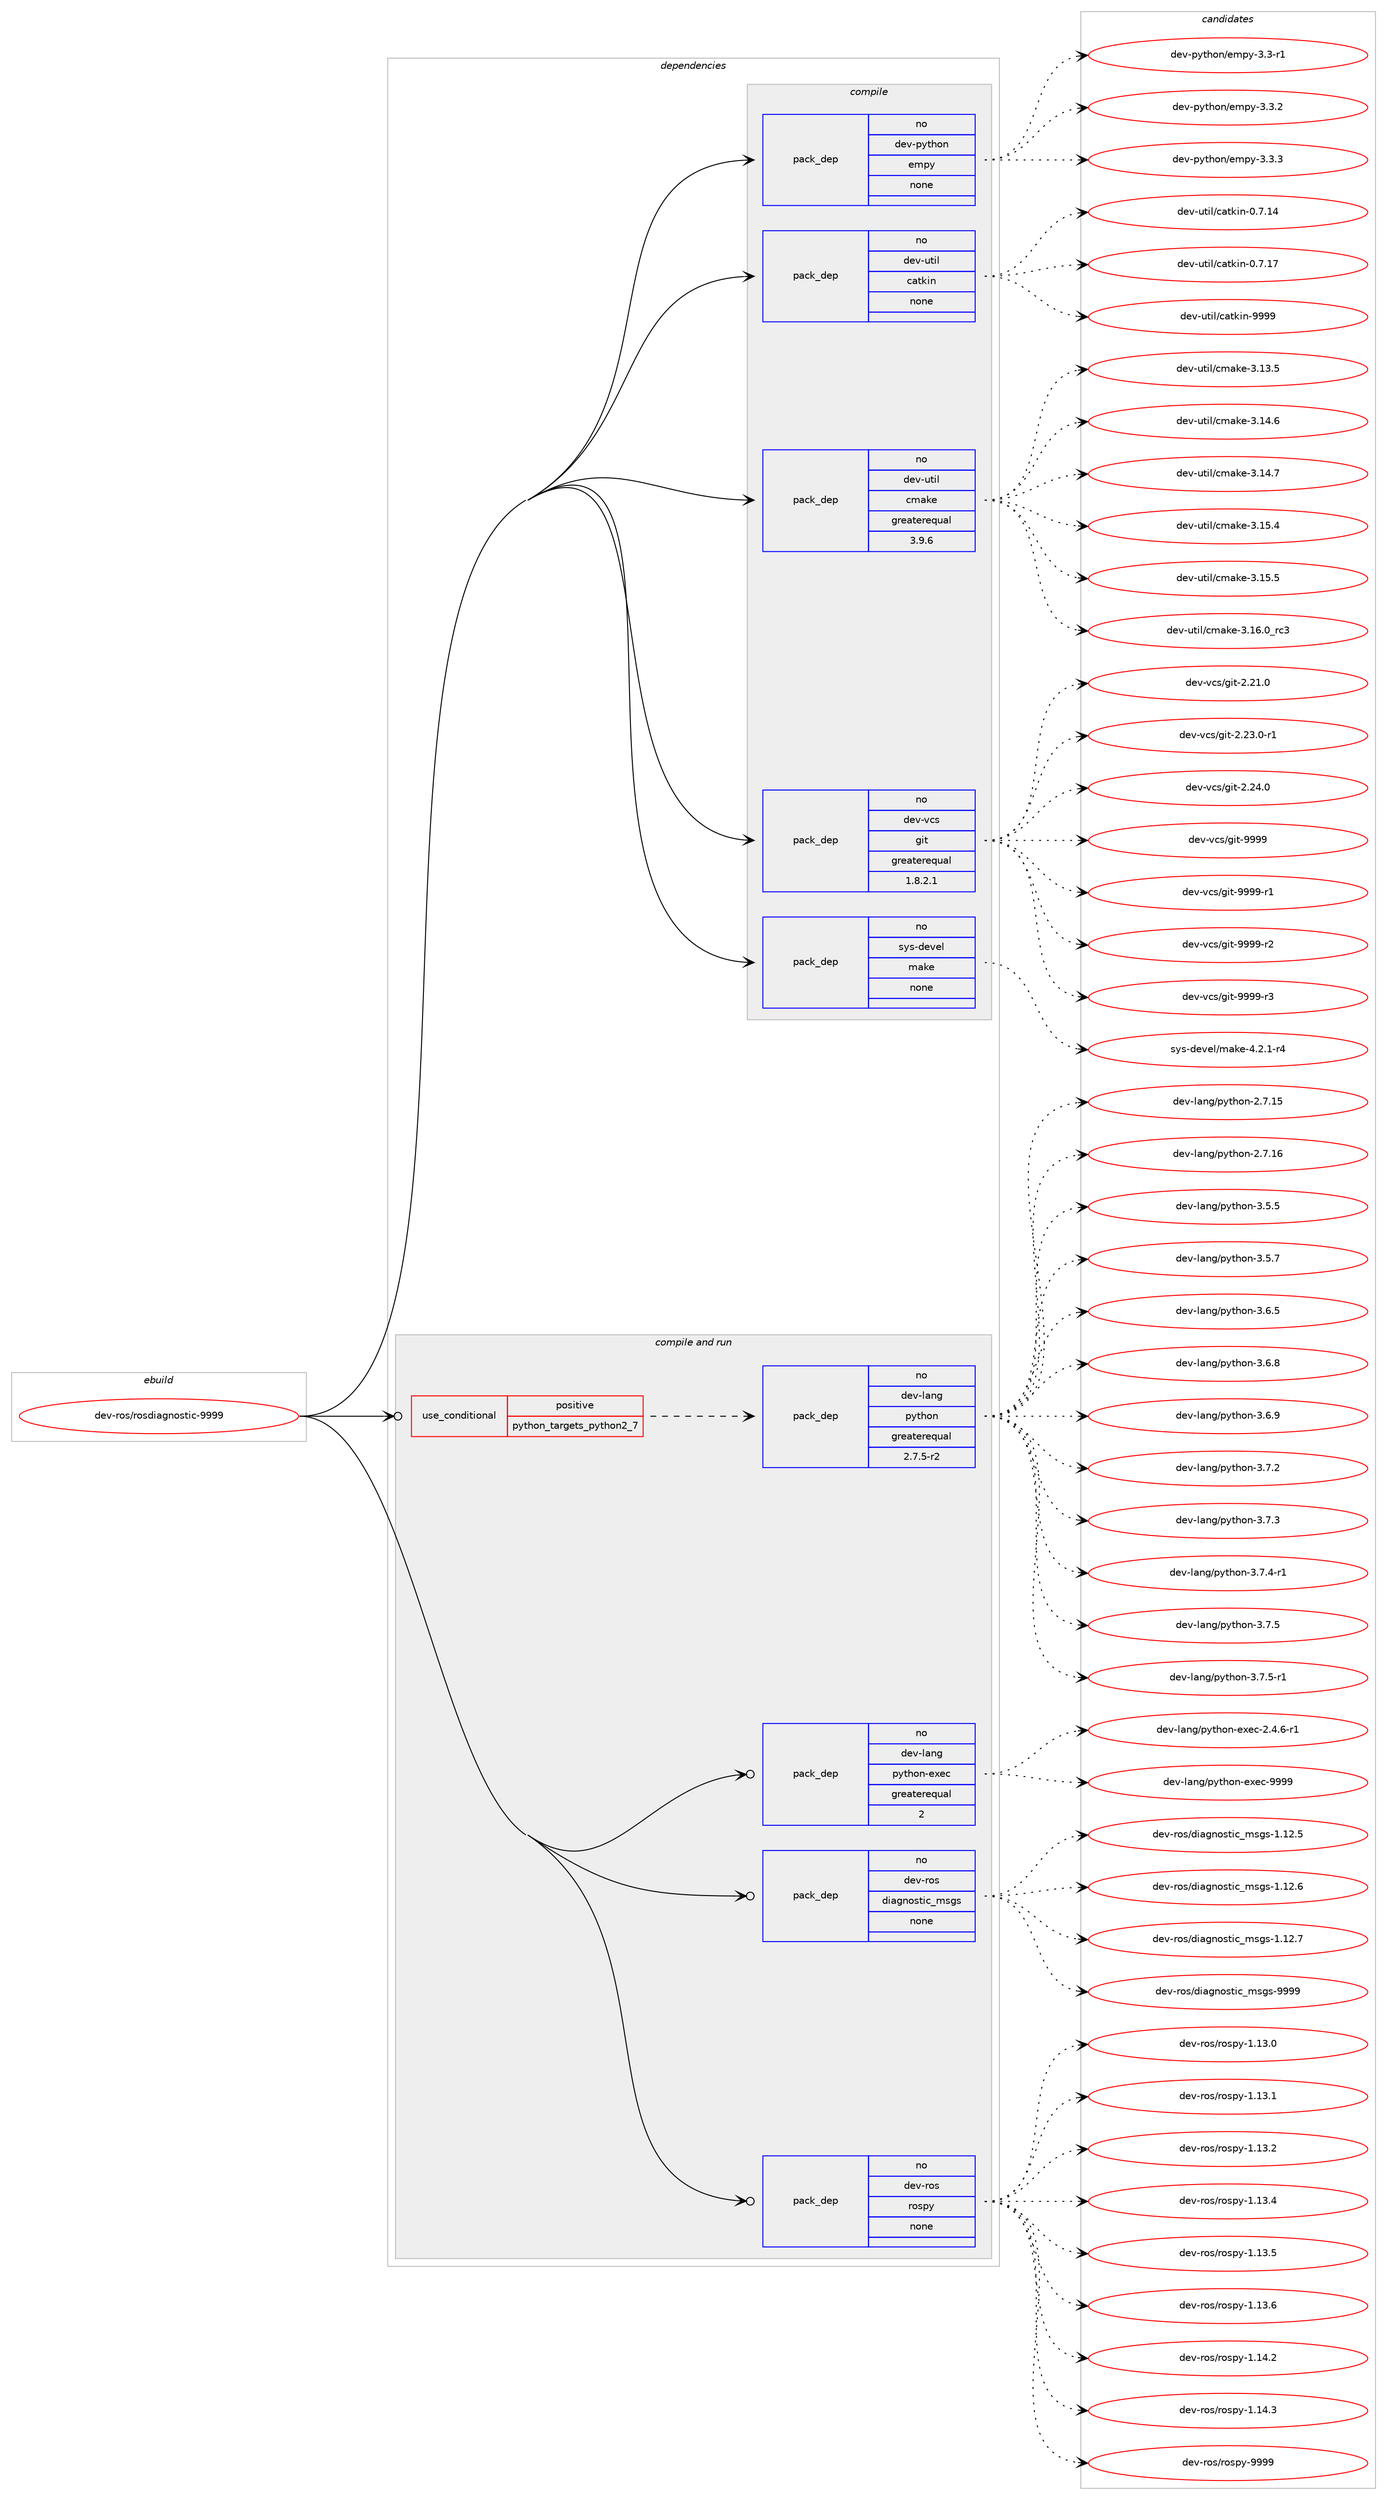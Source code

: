 digraph prolog {

# *************
# Graph options
# *************

newrank=true;
concentrate=true;
compound=true;
graph [rankdir=LR,fontname=Helvetica,fontsize=10,ranksep=1.5];#, ranksep=2.5, nodesep=0.2];
edge  [arrowhead=vee];
node  [fontname=Helvetica,fontsize=10];

# **********
# The ebuild
# **********

subgraph cluster_leftcol {
color=gray;
rank=same;
label=<<i>ebuild</i>>;
id [label="dev-ros/rosdiagnostic-9999", color=red, width=4, href="../dev-ros/rosdiagnostic-9999.svg"];
}

# ****************
# The dependencies
# ****************

subgraph cluster_midcol {
color=gray;
label=<<i>dependencies</i>>;
subgraph cluster_compile {
fillcolor="#eeeeee";
style=filled;
label=<<i>compile</i>>;
subgraph pack494806 {
dependency661365 [label=<<TABLE BORDER="0" CELLBORDER="1" CELLSPACING="0" CELLPADDING="4" WIDTH="220"><TR><TD ROWSPAN="6" CELLPADDING="30">pack_dep</TD></TR><TR><TD WIDTH="110">no</TD></TR><TR><TD>dev-python</TD></TR><TR><TD>empy</TD></TR><TR><TD>none</TD></TR><TR><TD></TD></TR></TABLE>>, shape=none, color=blue];
}
id:e -> dependency661365:w [weight=20,style="solid",arrowhead="vee"];
subgraph pack494807 {
dependency661366 [label=<<TABLE BORDER="0" CELLBORDER="1" CELLSPACING="0" CELLPADDING="4" WIDTH="220"><TR><TD ROWSPAN="6" CELLPADDING="30">pack_dep</TD></TR><TR><TD WIDTH="110">no</TD></TR><TR><TD>dev-util</TD></TR><TR><TD>catkin</TD></TR><TR><TD>none</TD></TR><TR><TD></TD></TR></TABLE>>, shape=none, color=blue];
}
id:e -> dependency661366:w [weight=20,style="solid",arrowhead="vee"];
subgraph pack494808 {
dependency661367 [label=<<TABLE BORDER="0" CELLBORDER="1" CELLSPACING="0" CELLPADDING="4" WIDTH="220"><TR><TD ROWSPAN="6" CELLPADDING="30">pack_dep</TD></TR><TR><TD WIDTH="110">no</TD></TR><TR><TD>dev-util</TD></TR><TR><TD>cmake</TD></TR><TR><TD>greaterequal</TD></TR><TR><TD>3.9.6</TD></TR></TABLE>>, shape=none, color=blue];
}
id:e -> dependency661367:w [weight=20,style="solid",arrowhead="vee"];
subgraph pack494809 {
dependency661368 [label=<<TABLE BORDER="0" CELLBORDER="1" CELLSPACING="0" CELLPADDING="4" WIDTH="220"><TR><TD ROWSPAN="6" CELLPADDING="30">pack_dep</TD></TR><TR><TD WIDTH="110">no</TD></TR><TR><TD>dev-vcs</TD></TR><TR><TD>git</TD></TR><TR><TD>greaterequal</TD></TR><TR><TD>1.8.2.1</TD></TR></TABLE>>, shape=none, color=blue];
}
id:e -> dependency661368:w [weight=20,style="solid",arrowhead="vee"];
subgraph pack494810 {
dependency661369 [label=<<TABLE BORDER="0" CELLBORDER="1" CELLSPACING="0" CELLPADDING="4" WIDTH="220"><TR><TD ROWSPAN="6" CELLPADDING="30">pack_dep</TD></TR><TR><TD WIDTH="110">no</TD></TR><TR><TD>sys-devel</TD></TR><TR><TD>make</TD></TR><TR><TD>none</TD></TR><TR><TD></TD></TR></TABLE>>, shape=none, color=blue];
}
id:e -> dependency661369:w [weight=20,style="solid",arrowhead="vee"];
}
subgraph cluster_compileandrun {
fillcolor="#eeeeee";
style=filled;
label=<<i>compile and run</i>>;
subgraph cond154653 {
dependency661370 [label=<<TABLE BORDER="0" CELLBORDER="1" CELLSPACING="0" CELLPADDING="4"><TR><TD ROWSPAN="3" CELLPADDING="10">use_conditional</TD></TR><TR><TD>positive</TD></TR><TR><TD>python_targets_python2_7</TD></TR></TABLE>>, shape=none, color=red];
subgraph pack494811 {
dependency661371 [label=<<TABLE BORDER="0" CELLBORDER="1" CELLSPACING="0" CELLPADDING="4" WIDTH="220"><TR><TD ROWSPAN="6" CELLPADDING="30">pack_dep</TD></TR><TR><TD WIDTH="110">no</TD></TR><TR><TD>dev-lang</TD></TR><TR><TD>python</TD></TR><TR><TD>greaterequal</TD></TR><TR><TD>2.7.5-r2</TD></TR></TABLE>>, shape=none, color=blue];
}
dependency661370:e -> dependency661371:w [weight=20,style="dashed",arrowhead="vee"];
}
id:e -> dependency661370:w [weight=20,style="solid",arrowhead="odotvee"];
subgraph pack494812 {
dependency661372 [label=<<TABLE BORDER="0" CELLBORDER="1" CELLSPACING="0" CELLPADDING="4" WIDTH="220"><TR><TD ROWSPAN="6" CELLPADDING="30">pack_dep</TD></TR><TR><TD WIDTH="110">no</TD></TR><TR><TD>dev-lang</TD></TR><TR><TD>python-exec</TD></TR><TR><TD>greaterequal</TD></TR><TR><TD>2</TD></TR></TABLE>>, shape=none, color=blue];
}
id:e -> dependency661372:w [weight=20,style="solid",arrowhead="odotvee"];
subgraph pack494813 {
dependency661373 [label=<<TABLE BORDER="0" CELLBORDER="1" CELLSPACING="0" CELLPADDING="4" WIDTH="220"><TR><TD ROWSPAN="6" CELLPADDING="30">pack_dep</TD></TR><TR><TD WIDTH="110">no</TD></TR><TR><TD>dev-ros</TD></TR><TR><TD>diagnostic_msgs</TD></TR><TR><TD>none</TD></TR><TR><TD></TD></TR></TABLE>>, shape=none, color=blue];
}
id:e -> dependency661373:w [weight=20,style="solid",arrowhead="odotvee"];
subgraph pack494814 {
dependency661374 [label=<<TABLE BORDER="0" CELLBORDER="1" CELLSPACING="0" CELLPADDING="4" WIDTH="220"><TR><TD ROWSPAN="6" CELLPADDING="30">pack_dep</TD></TR><TR><TD WIDTH="110">no</TD></TR><TR><TD>dev-ros</TD></TR><TR><TD>rospy</TD></TR><TR><TD>none</TD></TR><TR><TD></TD></TR></TABLE>>, shape=none, color=blue];
}
id:e -> dependency661374:w [weight=20,style="solid",arrowhead="odotvee"];
}
subgraph cluster_run {
fillcolor="#eeeeee";
style=filled;
label=<<i>run</i>>;
}
}

# **************
# The candidates
# **************

subgraph cluster_choices {
rank=same;
color=gray;
label=<<i>candidates</i>>;

subgraph choice494806 {
color=black;
nodesep=1;
choice1001011184511212111610411111047101109112121455146514511449 [label="dev-python/empy-3.3-r1", color=red, width=4,href="../dev-python/empy-3.3-r1.svg"];
choice1001011184511212111610411111047101109112121455146514650 [label="dev-python/empy-3.3.2", color=red, width=4,href="../dev-python/empy-3.3.2.svg"];
choice1001011184511212111610411111047101109112121455146514651 [label="dev-python/empy-3.3.3", color=red, width=4,href="../dev-python/empy-3.3.3.svg"];
dependency661365:e -> choice1001011184511212111610411111047101109112121455146514511449:w [style=dotted,weight="100"];
dependency661365:e -> choice1001011184511212111610411111047101109112121455146514650:w [style=dotted,weight="100"];
dependency661365:e -> choice1001011184511212111610411111047101109112121455146514651:w [style=dotted,weight="100"];
}
subgraph choice494807 {
color=black;
nodesep=1;
choice1001011184511711610510847999711610710511045484655464952 [label="dev-util/catkin-0.7.14", color=red, width=4,href="../dev-util/catkin-0.7.14.svg"];
choice1001011184511711610510847999711610710511045484655464955 [label="dev-util/catkin-0.7.17", color=red, width=4,href="../dev-util/catkin-0.7.17.svg"];
choice100101118451171161051084799971161071051104557575757 [label="dev-util/catkin-9999", color=red, width=4,href="../dev-util/catkin-9999.svg"];
dependency661366:e -> choice1001011184511711610510847999711610710511045484655464952:w [style=dotted,weight="100"];
dependency661366:e -> choice1001011184511711610510847999711610710511045484655464955:w [style=dotted,weight="100"];
dependency661366:e -> choice100101118451171161051084799971161071051104557575757:w [style=dotted,weight="100"];
}
subgraph choice494808 {
color=black;
nodesep=1;
choice1001011184511711610510847991099710710145514649514653 [label="dev-util/cmake-3.13.5", color=red, width=4,href="../dev-util/cmake-3.13.5.svg"];
choice1001011184511711610510847991099710710145514649524654 [label="dev-util/cmake-3.14.6", color=red, width=4,href="../dev-util/cmake-3.14.6.svg"];
choice1001011184511711610510847991099710710145514649524655 [label="dev-util/cmake-3.14.7", color=red, width=4,href="../dev-util/cmake-3.14.7.svg"];
choice1001011184511711610510847991099710710145514649534652 [label="dev-util/cmake-3.15.4", color=red, width=4,href="../dev-util/cmake-3.15.4.svg"];
choice1001011184511711610510847991099710710145514649534653 [label="dev-util/cmake-3.15.5", color=red, width=4,href="../dev-util/cmake-3.15.5.svg"];
choice1001011184511711610510847991099710710145514649544648951149951 [label="dev-util/cmake-3.16.0_rc3", color=red, width=4,href="../dev-util/cmake-3.16.0_rc3.svg"];
dependency661367:e -> choice1001011184511711610510847991099710710145514649514653:w [style=dotted,weight="100"];
dependency661367:e -> choice1001011184511711610510847991099710710145514649524654:w [style=dotted,weight="100"];
dependency661367:e -> choice1001011184511711610510847991099710710145514649524655:w [style=dotted,weight="100"];
dependency661367:e -> choice1001011184511711610510847991099710710145514649534652:w [style=dotted,weight="100"];
dependency661367:e -> choice1001011184511711610510847991099710710145514649534653:w [style=dotted,weight="100"];
dependency661367:e -> choice1001011184511711610510847991099710710145514649544648951149951:w [style=dotted,weight="100"];
}
subgraph choice494809 {
color=black;
nodesep=1;
choice10010111845118991154710310511645504650494648 [label="dev-vcs/git-2.21.0", color=red, width=4,href="../dev-vcs/git-2.21.0.svg"];
choice100101118451189911547103105116455046505146484511449 [label="dev-vcs/git-2.23.0-r1", color=red, width=4,href="../dev-vcs/git-2.23.0-r1.svg"];
choice10010111845118991154710310511645504650524648 [label="dev-vcs/git-2.24.0", color=red, width=4,href="../dev-vcs/git-2.24.0.svg"];
choice1001011184511899115471031051164557575757 [label="dev-vcs/git-9999", color=red, width=4,href="../dev-vcs/git-9999.svg"];
choice10010111845118991154710310511645575757574511449 [label="dev-vcs/git-9999-r1", color=red, width=4,href="../dev-vcs/git-9999-r1.svg"];
choice10010111845118991154710310511645575757574511450 [label="dev-vcs/git-9999-r2", color=red, width=4,href="../dev-vcs/git-9999-r2.svg"];
choice10010111845118991154710310511645575757574511451 [label="dev-vcs/git-9999-r3", color=red, width=4,href="../dev-vcs/git-9999-r3.svg"];
dependency661368:e -> choice10010111845118991154710310511645504650494648:w [style=dotted,weight="100"];
dependency661368:e -> choice100101118451189911547103105116455046505146484511449:w [style=dotted,weight="100"];
dependency661368:e -> choice10010111845118991154710310511645504650524648:w [style=dotted,weight="100"];
dependency661368:e -> choice1001011184511899115471031051164557575757:w [style=dotted,weight="100"];
dependency661368:e -> choice10010111845118991154710310511645575757574511449:w [style=dotted,weight="100"];
dependency661368:e -> choice10010111845118991154710310511645575757574511450:w [style=dotted,weight="100"];
dependency661368:e -> choice10010111845118991154710310511645575757574511451:w [style=dotted,weight="100"];
}
subgraph choice494810 {
color=black;
nodesep=1;
choice1151211154510010111810110847109971071014552465046494511452 [label="sys-devel/make-4.2.1-r4", color=red, width=4,href="../sys-devel/make-4.2.1-r4.svg"];
dependency661369:e -> choice1151211154510010111810110847109971071014552465046494511452:w [style=dotted,weight="100"];
}
subgraph choice494811 {
color=black;
nodesep=1;
choice10010111845108971101034711212111610411111045504655464953 [label="dev-lang/python-2.7.15", color=red, width=4,href="../dev-lang/python-2.7.15.svg"];
choice10010111845108971101034711212111610411111045504655464954 [label="dev-lang/python-2.7.16", color=red, width=4,href="../dev-lang/python-2.7.16.svg"];
choice100101118451089711010347112121116104111110455146534653 [label="dev-lang/python-3.5.5", color=red, width=4,href="../dev-lang/python-3.5.5.svg"];
choice100101118451089711010347112121116104111110455146534655 [label="dev-lang/python-3.5.7", color=red, width=4,href="../dev-lang/python-3.5.7.svg"];
choice100101118451089711010347112121116104111110455146544653 [label="dev-lang/python-3.6.5", color=red, width=4,href="../dev-lang/python-3.6.5.svg"];
choice100101118451089711010347112121116104111110455146544656 [label="dev-lang/python-3.6.8", color=red, width=4,href="../dev-lang/python-3.6.8.svg"];
choice100101118451089711010347112121116104111110455146544657 [label="dev-lang/python-3.6.9", color=red, width=4,href="../dev-lang/python-3.6.9.svg"];
choice100101118451089711010347112121116104111110455146554650 [label="dev-lang/python-3.7.2", color=red, width=4,href="../dev-lang/python-3.7.2.svg"];
choice100101118451089711010347112121116104111110455146554651 [label="dev-lang/python-3.7.3", color=red, width=4,href="../dev-lang/python-3.7.3.svg"];
choice1001011184510897110103471121211161041111104551465546524511449 [label="dev-lang/python-3.7.4-r1", color=red, width=4,href="../dev-lang/python-3.7.4-r1.svg"];
choice100101118451089711010347112121116104111110455146554653 [label="dev-lang/python-3.7.5", color=red, width=4,href="../dev-lang/python-3.7.5.svg"];
choice1001011184510897110103471121211161041111104551465546534511449 [label="dev-lang/python-3.7.5-r1", color=red, width=4,href="../dev-lang/python-3.7.5-r1.svg"];
dependency661371:e -> choice10010111845108971101034711212111610411111045504655464953:w [style=dotted,weight="100"];
dependency661371:e -> choice10010111845108971101034711212111610411111045504655464954:w [style=dotted,weight="100"];
dependency661371:e -> choice100101118451089711010347112121116104111110455146534653:w [style=dotted,weight="100"];
dependency661371:e -> choice100101118451089711010347112121116104111110455146534655:w [style=dotted,weight="100"];
dependency661371:e -> choice100101118451089711010347112121116104111110455146544653:w [style=dotted,weight="100"];
dependency661371:e -> choice100101118451089711010347112121116104111110455146544656:w [style=dotted,weight="100"];
dependency661371:e -> choice100101118451089711010347112121116104111110455146544657:w [style=dotted,weight="100"];
dependency661371:e -> choice100101118451089711010347112121116104111110455146554650:w [style=dotted,weight="100"];
dependency661371:e -> choice100101118451089711010347112121116104111110455146554651:w [style=dotted,weight="100"];
dependency661371:e -> choice1001011184510897110103471121211161041111104551465546524511449:w [style=dotted,weight="100"];
dependency661371:e -> choice100101118451089711010347112121116104111110455146554653:w [style=dotted,weight="100"];
dependency661371:e -> choice1001011184510897110103471121211161041111104551465546534511449:w [style=dotted,weight="100"];
}
subgraph choice494812 {
color=black;
nodesep=1;
choice10010111845108971101034711212111610411111045101120101994550465246544511449 [label="dev-lang/python-exec-2.4.6-r1", color=red, width=4,href="../dev-lang/python-exec-2.4.6-r1.svg"];
choice10010111845108971101034711212111610411111045101120101994557575757 [label="dev-lang/python-exec-9999", color=red, width=4,href="../dev-lang/python-exec-9999.svg"];
dependency661372:e -> choice10010111845108971101034711212111610411111045101120101994550465246544511449:w [style=dotted,weight="100"];
dependency661372:e -> choice10010111845108971101034711212111610411111045101120101994557575757:w [style=dotted,weight="100"];
}
subgraph choice494813 {
color=black;
nodesep=1;
choice100101118451141111154710010597103110111115116105999510911510311545494649504653 [label="dev-ros/diagnostic_msgs-1.12.5", color=red, width=4,href="../dev-ros/diagnostic_msgs-1.12.5.svg"];
choice100101118451141111154710010597103110111115116105999510911510311545494649504654 [label="dev-ros/diagnostic_msgs-1.12.6", color=red, width=4,href="../dev-ros/diagnostic_msgs-1.12.6.svg"];
choice100101118451141111154710010597103110111115116105999510911510311545494649504655 [label="dev-ros/diagnostic_msgs-1.12.7", color=red, width=4,href="../dev-ros/diagnostic_msgs-1.12.7.svg"];
choice10010111845114111115471001059710311011111511610599951091151031154557575757 [label="dev-ros/diagnostic_msgs-9999", color=red, width=4,href="../dev-ros/diagnostic_msgs-9999.svg"];
dependency661373:e -> choice100101118451141111154710010597103110111115116105999510911510311545494649504653:w [style=dotted,weight="100"];
dependency661373:e -> choice100101118451141111154710010597103110111115116105999510911510311545494649504654:w [style=dotted,weight="100"];
dependency661373:e -> choice100101118451141111154710010597103110111115116105999510911510311545494649504655:w [style=dotted,weight="100"];
dependency661373:e -> choice10010111845114111115471001059710311011111511610599951091151031154557575757:w [style=dotted,weight="100"];
}
subgraph choice494814 {
color=black;
nodesep=1;
choice100101118451141111154711411111511212145494649514648 [label="dev-ros/rospy-1.13.0", color=red, width=4,href="../dev-ros/rospy-1.13.0.svg"];
choice100101118451141111154711411111511212145494649514649 [label="dev-ros/rospy-1.13.1", color=red, width=4,href="../dev-ros/rospy-1.13.1.svg"];
choice100101118451141111154711411111511212145494649514650 [label="dev-ros/rospy-1.13.2", color=red, width=4,href="../dev-ros/rospy-1.13.2.svg"];
choice100101118451141111154711411111511212145494649514652 [label="dev-ros/rospy-1.13.4", color=red, width=4,href="../dev-ros/rospy-1.13.4.svg"];
choice100101118451141111154711411111511212145494649514653 [label="dev-ros/rospy-1.13.5", color=red, width=4,href="../dev-ros/rospy-1.13.5.svg"];
choice100101118451141111154711411111511212145494649514654 [label="dev-ros/rospy-1.13.6", color=red, width=4,href="../dev-ros/rospy-1.13.6.svg"];
choice100101118451141111154711411111511212145494649524650 [label="dev-ros/rospy-1.14.2", color=red, width=4,href="../dev-ros/rospy-1.14.2.svg"];
choice100101118451141111154711411111511212145494649524651 [label="dev-ros/rospy-1.14.3", color=red, width=4,href="../dev-ros/rospy-1.14.3.svg"];
choice10010111845114111115471141111151121214557575757 [label="dev-ros/rospy-9999", color=red, width=4,href="../dev-ros/rospy-9999.svg"];
dependency661374:e -> choice100101118451141111154711411111511212145494649514648:w [style=dotted,weight="100"];
dependency661374:e -> choice100101118451141111154711411111511212145494649514649:w [style=dotted,weight="100"];
dependency661374:e -> choice100101118451141111154711411111511212145494649514650:w [style=dotted,weight="100"];
dependency661374:e -> choice100101118451141111154711411111511212145494649514652:w [style=dotted,weight="100"];
dependency661374:e -> choice100101118451141111154711411111511212145494649514653:w [style=dotted,weight="100"];
dependency661374:e -> choice100101118451141111154711411111511212145494649514654:w [style=dotted,weight="100"];
dependency661374:e -> choice100101118451141111154711411111511212145494649524650:w [style=dotted,weight="100"];
dependency661374:e -> choice100101118451141111154711411111511212145494649524651:w [style=dotted,weight="100"];
dependency661374:e -> choice10010111845114111115471141111151121214557575757:w [style=dotted,weight="100"];
}
}

}

